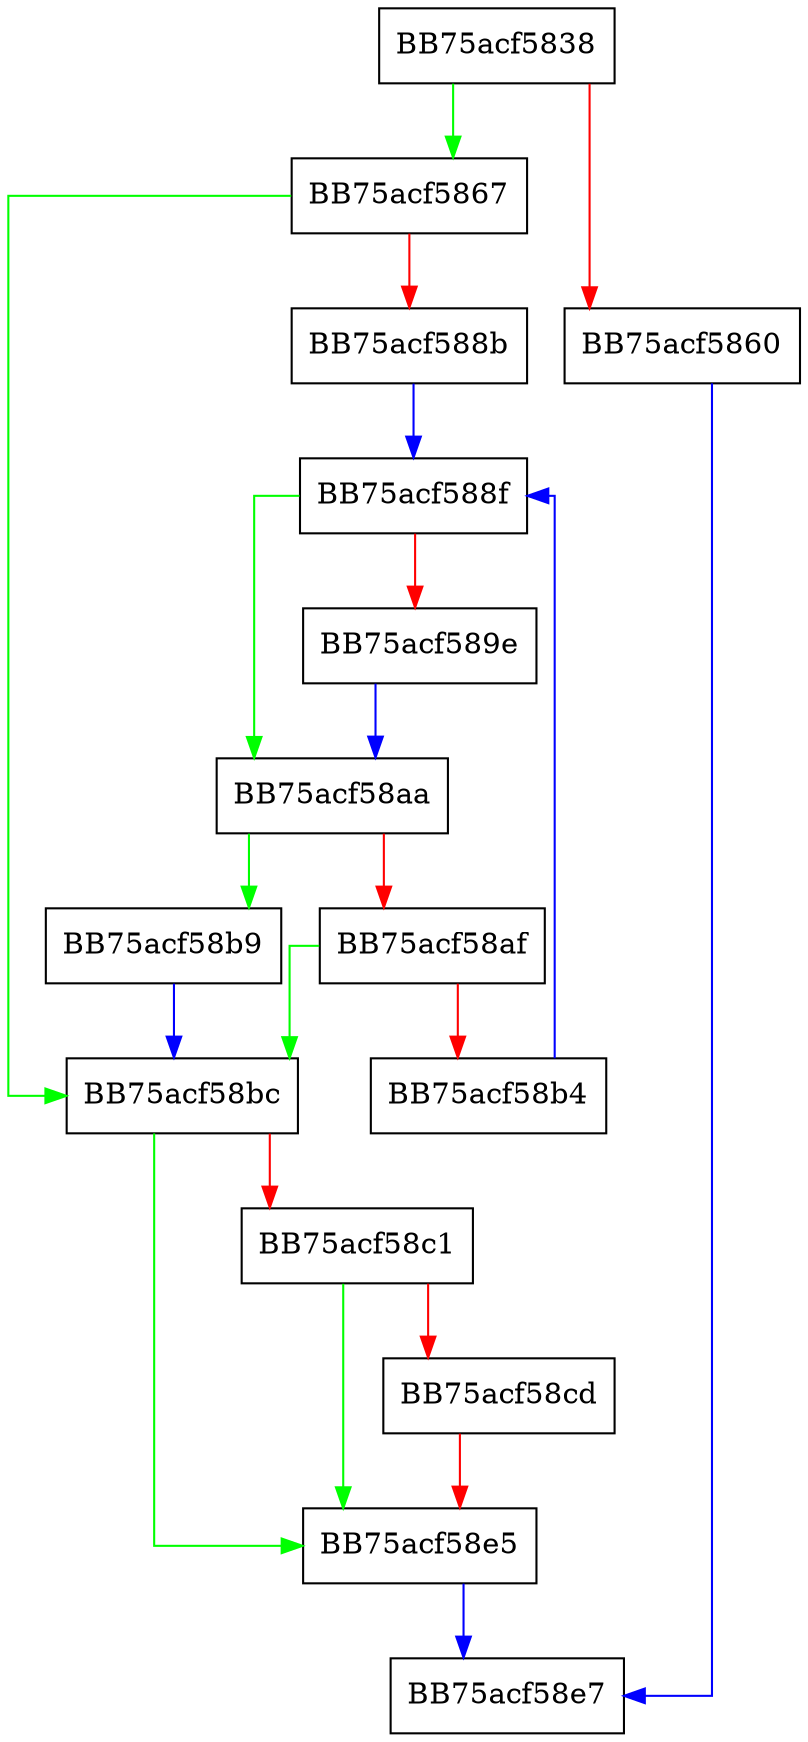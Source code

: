 digraph IsFFSV2UEFIFileFormat {
  node [shape="box"];
  graph [splines=ortho];
  BB75acf5838 -> BB75acf5867 [color="green"];
  BB75acf5838 -> BB75acf5860 [color="red"];
  BB75acf5860 -> BB75acf58e7 [color="blue"];
  BB75acf5867 -> BB75acf58bc [color="green"];
  BB75acf5867 -> BB75acf588b [color="red"];
  BB75acf588b -> BB75acf588f [color="blue"];
  BB75acf588f -> BB75acf58aa [color="green"];
  BB75acf588f -> BB75acf589e [color="red"];
  BB75acf589e -> BB75acf58aa [color="blue"];
  BB75acf58aa -> BB75acf58b9 [color="green"];
  BB75acf58aa -> BB75acf58af [color="red"];
  BB75acf58af -> BB75acf58bc [color="green"];
  BB75acf58af -> BB75acf58b4 [color="red"];
  BB75acf58b4 -> BB75acf588f [color="blue"];
  BB75acf58b9 -> BB75acf58bc [color="blue"];
  BB75acf58bc -> BB75acf58e5 [color="green"];
  BB75acf58bc -> BB75acf58c1 [color="red"];
  BB75acf58c1 -> BB75acf58e5 [color="green"];
  BB75acf58c1 -> BB75acf58cd [color="red"];
  BB75acf58cd -> BB75acf58e5 [color="red"];
  BB75acf58e5 -> BB75acf58e7 [color="blue"];
}
